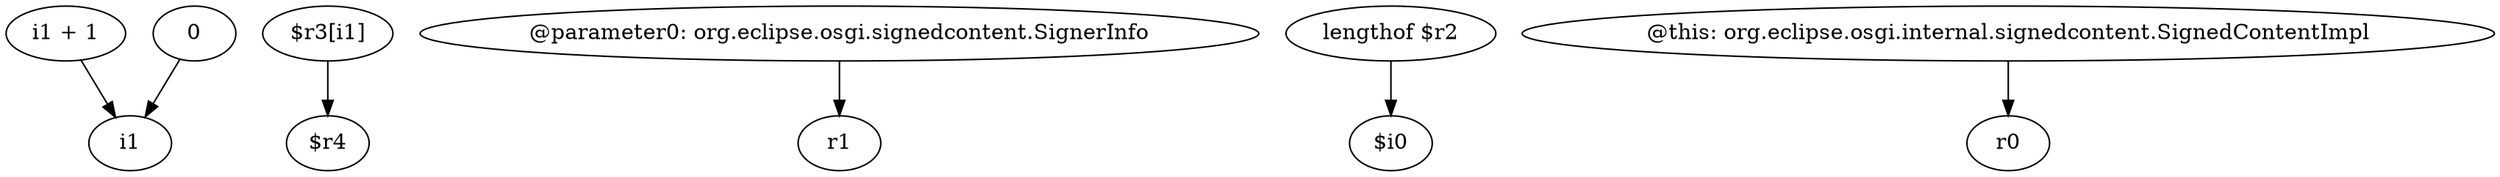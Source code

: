 digraph g {
0[label="i1 + 1"]
1[label="i1"]
0->1[label=""]
2[label="$r3[i1]"]
3[label="$r4"]
2->3[label=""]
4[label="@parameter0: org.eclipse.osgi.signedcontent.SignerInfo"]
5[label="r1"]
4->5[label=""]
6[label="lengthof $r2"]
7[label="$i0"]
6->7[label=""]
8[label="@this: org.eclipse.osgi.internal.signedcontent.SignedContentImpl"]
9[label="r0"]
8->9[label=""]
10[label="0"]
10->1[label=""]
}